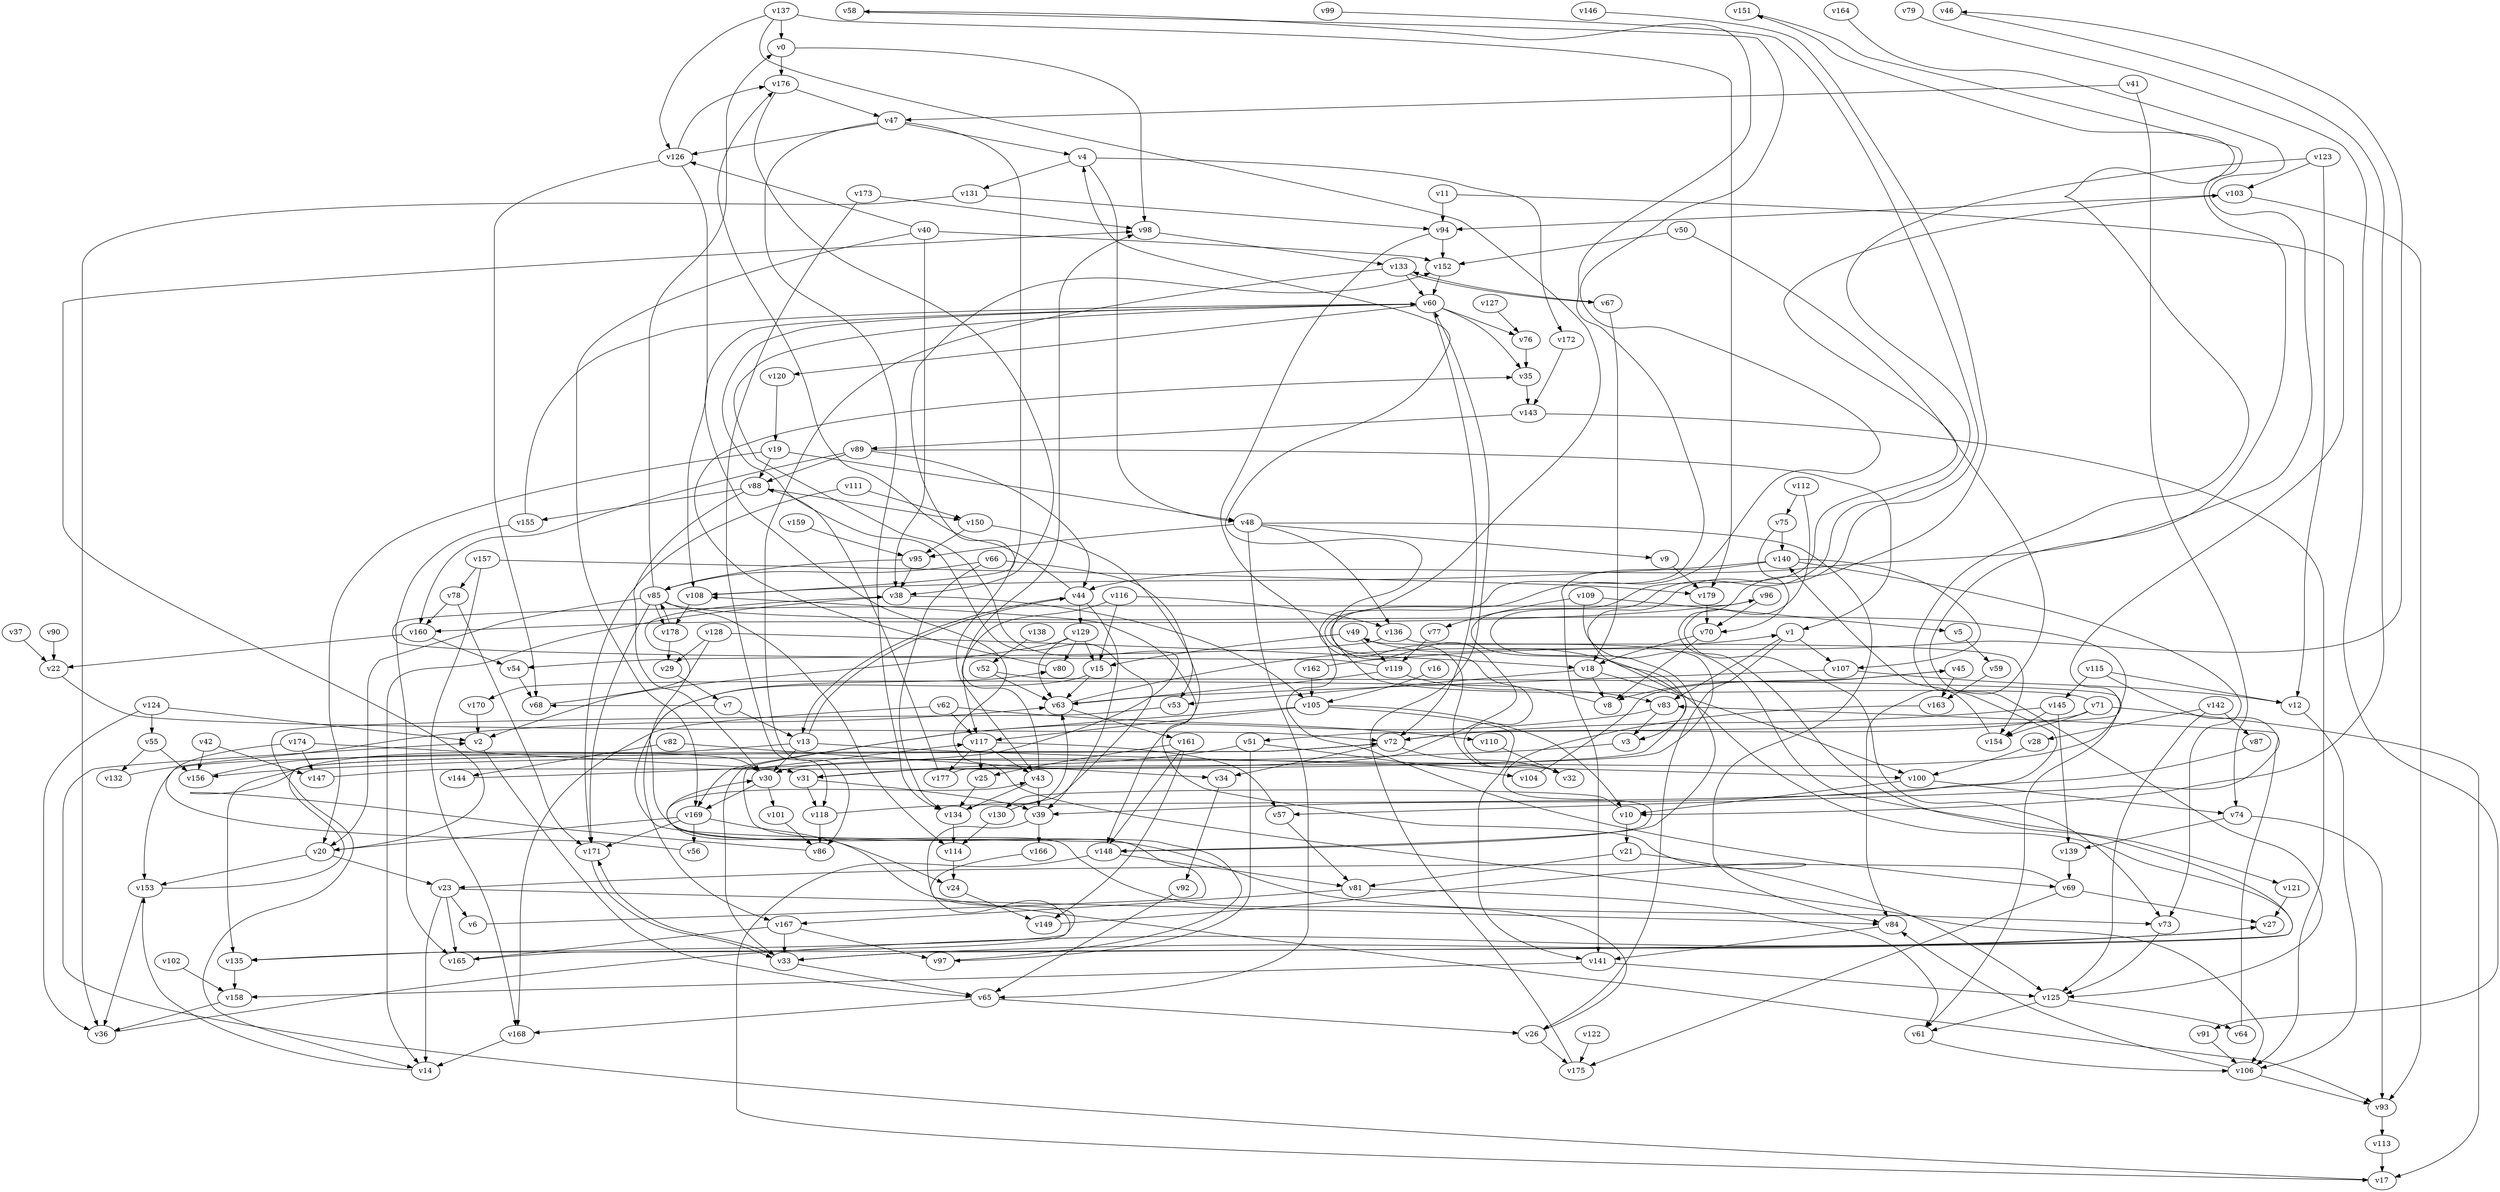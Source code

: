 // Benchmark game 263 - 180 vertices
// time_bound: 30
// targets: v113
digraph G {
    v0 [name="v0", player=1];
    v1 [name="v1", player=0];
    v2 [name="v2", player=1];
    v3 [name="v3", player=0];
    v4 [name="v4", player=1];
    v5 [name="v5", player=1];
    v6 [name="v6", player=1];
    v7 [name="v7", player=1];
    v8 [name="v8", player=1];
    v9 [name="v9", player=0];
    v10 [name="v10", player=0];
    v11 [name="v11", player=0];
    v12 [name="v12", player=0];
    v13 [name="v13", player=1];
    v14 [name="v14", player=0];
    v15 [name="v15", player=0];
    v16 [name="v16", player=0];
    v17 [name="v17", player=1];
    v18 [name="v18", player=1];
    v19 [name="v19", player=1];
    v20 [name="v20", player=1];
    v21 [name="v21", player=1];
    v22 [name="v22", player=0];
    v23 [name="v23", player=0];
    v24 [name="v24", player=1];
    v25 [name="v25", player=1];
    v26 [name="v26", player=1];
    v27 [name="v27", player=1];
    v28 [name="v28", player=0];
    v29 [name="v29", player=0];
    v30 [name="v30", player=1];
    v31 [name="v31", player=1];
    v32 [name="v32", player=0];
    v33 [name="v33", player=0];
    v34 [name="v34", player=1];
    v35 [name="v35", player=0];
    v36 [name="v36", player=1];
    v37 [name="v37", player=0];
    v38 [name="v38", player=0];
    v39 [name="v39", player=1];
    v40 [name="v40", player=0];
    v41 [name="v41", player=1];
    v42 [name="v42", player=0];
    v43 [name="v43", player=0];
    v44 [name="v44", player=1];
    v45 [name="v45", player=0];
    v46 [name="v46", player=0];
    v47 [name="v47", player=1];
    v48 [name="v48", player=0];
    v49 [name="v49", player=1];
    v50 [name="v50", player=1];
    v51 [name="v51", player=0];
    v52 [name="v52", player=0];
    v53 [name="v53", player=1];
    v54 [name="v54", player=0];
    v55 [name="v55", player=1];
    v56 [name="v56", player=1];
    v57 [name="v57", player=1];
    v58 [name="v58", player=1];
    v59 [name="v59", player=1];
    v60 [name="v60", player=0];
    v61 [name="v61", player=0];
    v62 [name="v62", player=1];
    v63 [name="v63", player=1];
    v64 [name="v64", player=1];
    v65 [name="v65", player=0];
    v66 [name="v66", player=1];
    v67 [name="v67", player=1];
    v68 [name="v68", player=0];
    v69 [name="v69", player=0];
    v70 [name="v70", player=0];
    v71 [name="v71", player=0];
    v72 [name="v72", player=0];
    v73 [name="v73", player=1];
    v74 [name="v74", player=0];
    v75 [name="v75", player=0];
    v76 [name="v76", player=1];
    v77 [name="v77", player=0];
    v78 [name="v78", player=1];
    v79 [name="v79", player=1];
    v80 [name="v80", player=0];
    v81 [name="v81", player=0];
    v82 [name="v82", player=1];
    v83 [name="v83", player=1];
    v84 [name="v84", player=1];
    v85 [name="v85", player=1];
    v86 [name="v86", player=1];
    v87 [name="v87", player=0];
    v88 [name="v88", player=1];
    v89 [name="v89", player=1];
    v90 [name="v90", player=0];
    v91 [name="v91", player=0];
    v92 [name="v92", player=0];
    v93 [name="v93", player=1];
    v94 [name="v94", player=0];
    v95 [name="v95", player=0];
    v96 [name="v96", player=0];
    v97 [name="v97", player=1];
    v98 [name="v98", player=1];
    v99 [name="v99", player=0];
    v100 [name="v100", player=1];
    v101 [name="v101", player=0];
    v102 [name="v102", player=0];
    v103 [name="v103", player=0];
    v104 [name="v104", player=0];
    v105 [name="v105", player=0];
    v106 [name="v106", player=1];
    v107 [name="v107", player=0];
    v108 [name="v108", player=0];
    v109 [name="v109", player=0];
    v110 [name="v110", player=0];
    v111 [name="v111", player=1];
    v112 [name="v112", player=0];
    v113 [name="v113", player=0, target=1];
    v114 [name="v114", player=0];
    v115 [name="v115", player=0];
    v116 [name="v116", player=1];
    v117 [name="v117", player=1];
    v118 [name="v118", player=1];
    v119 [name="v119", player=0];
    v120 [name="v120", player=0];
    v121 [name="v121", player=0];
    v122 [name="v122", player=1];
    v123 [name="v123", player=1];
    v124 [name="v124", player=1];
    v125 [name="v125", player=0];
    v126 [name="v126", player=0];
    v127 [name="v127", player=0];
    v128 [name="v128", player=1];
    v129 [name="v129", player=1];
    v130 [name="v130", player=0];
    v131 [name="v131", player=1];
    v132 [name="v132", player=0];
    v133 [name="v133", player=0];
    v134 [name="v134", player=1];
    v135 [name="v135", player=0];
    v136 [name="v136", player=1];
    v137 [name="v137", player=1];
    v138 [name="v138", player=0];
    v139 [name="v139", player=1];
    v140 [name="v140", player=0];
    v141 [name="v141", player=1];
    v142 [name="v142", player=1];
    v143 [name="v143", player=1];
    v144 [name="v144", player=1];
    v145 [name="v145", player=1];
    v146 [name="v146", player=0];
    v147 [name="v147", player=1];
    v148 [name="v148", player=1];
    v149 [name="v149", player=1];
    v150 [name="v150", player=1];
    v151 [name="v151", player=0];
    v152 [name="v152", player=1];
    v153 [name="v153", player=1];
    v154 [name="v154", player=1];
    v155 [name="v155", player=0];
    v156 [name="v156", player=1];
    v157 [name="v157", player=1];
    v158 [name="v158", player=0];
    v159 [name="v159", player=1];
    v160 [name="v160", player=1];
    v161 [name="v161", player=0];
    v162 [name="v162", player=1];
    v163 [name="v163", player=1];
    v164 [name="v164", player=0];
    v165 [name="v165", player=0];
    v166 [name="v166", player=1];
    v167 [name="v167", player=1];
    v168 [name="v168", player=1];
    v169 [name="v169", player=1];
    v170 [name="v170", player=1];
    v171 [name="v171", player=0];
    v172 [name="v172", player=1];
    v173 [name="v173", player=0];
    v174 [name="v174", player=0];
    v175 [name="v175", player=1];
    v176 [name="v176", player=1];
    v177 [name="v177", player=0];
    v178 [name="v178", player=1];
    v179 [name="v179", player=0];

    v0 -> v176;
    v1 -> v107;
    v2 -> v65;
    v3 -> v156 [constraint="t >= 4"];
    v4 -> v131;
    v5 -> v59;
    v6 -> v80 [constraint="t mod 4 == 0"];
    v7 -> v68 [constraint="t < 13"];
    v8 -> v170 [constraint="t >= 3"];
    v9 -> v179;
    v10 -> v130 [constraint="t >= 1"];
    v11 -> v30 [constraint="t >= 4"];
    v12 -> v106;
    v13 -> v30;
    v14 -> v153 [constraint="t < 5"];
    v15 -> v73 [constraint="t < 6"];
    v16 -> v105;
    v17 -> v2 [constraint="t mod 5 == 3"];
    v18 -> v100;
    v19 -> v20;
    v20 -> v98 [constraint="t mod 5 == 2"];
    v21 -> v81;
    v22 -> v72 [constraint="t mod 3 == 0"];
    v23 -> v165;
    v24 -> v149;
    v25 -> v134;
    v26 -> v30 [constraint="t < 9"];
    v27 -> v33 [constraint="t < 15"];
    v28 -> v100;
    v29 -> v7;
    v30 -> v169;
    v31 -> v39 [constraint="t mod 4 == 2"];
    v32 -> v58 [constraint="t mod 4 == 2"];
    v33 -> v49 [constraint="t mod 2 == 1"];
    v34 -> v92;
    v35 -> v143;
    v36 -> v27 [constraint="t < 7"];
    v37 -> v22;
    v38 -> v14;
    v39 -> v93 [constraint="t >= 1"];
    v40 -> v126 [constraint="t >= 1"];
    v41 -> v47;
    v42 -> v147;
    v43 -> v39;
    v44 -> v176 [constraint="t mod 3 == 2"];
    v45 -> v8;
    v46 -> v10 [constraint="t mod 5 == 2"];
    v47 -> v134;
    v48 -> v84;
    v49 -> v15 [constraint="t >= 2"];
    v50 -> v152;
    v51 -> v104;
    v52 -> v51 [constraint="t mod 3 == 0"];
    v53 -> v14 [constraint="t < 15"];
    v54 -> v68;
    v55 -> v132;
    v56 -> v72 [constraint="t < 5"];
    v57 -> v81;
    v58 -> v31 [constraint="t mod 5 == 1"];
    v59 -> v163;
    v60 -> v106 [constraint="t >= 5"];
    v61 -> v106;
    v62 -> v110;
    v63 -> v1;
    v64 -> v83;
    v65 -> v26;
    v66 -> v148;
    v67 -> v18;
    v68 -> v38 [constraint="t >= 2"];
    v69 -> v23 [constraint="t < 10"];
    v70 -> v18;
    v71 -> v4 [constraint="t >= 4"];
    v72 -> v34;
    v73 -> v125;
    v74 -> v93;
    v75 -> v140;
    v76 -> v35;
    v77 -> v119;
    v78 -> v160;
    v79 -> v91 [constraint="t >= 5"];
    v80 -> v35 [constraint="t >= 1"];
    v81 -> v61;
    v82 -> v34;
    v83 -> v169;
    v84 -> v141;
    v85 -> v0;
    v86 -> v72 [constraint="t < 11"];
    v87 -> v39 [constraint="t mod 2 == 0"];
    v88 -> v150;
    v89 -> v160;
    v90 -> v22;
    v91 -> v106;
    v92 -> v65;
    v93 -> v113;
    v94 -> v69 [constraint="t < 10"];
    v95 -> v38;
    v96 -> v160 [constraint="t >= 3"];
    v97 -> v117 [constraint="t >= 3"];
    v98 -> v133;
    v99 -> v3 [constraint="t >= 5"];
    v100 -> v74;
    v101 -> v86;
    v102 -> v158;
    v103 -> v93;
    v104 -> v45 [constraint="t < 10"];
    v105 -> v33;
    v106 -> v84;
    v107 -> v12;
    v108 -> v152 [constraint="t >= 3"];
    v109 -> v121 [constraint="t >= 1"];
    v110 -> v32;
    v111 -> v150;
    v112 -> v73 [constraint="t < 7"];
    v113 -> v17;
    v114 -> v24;
    v115 -> v57 [constraint="t < 9"];
    v116 -> v15;
    v117 -> v177;
    v118 -> v151 [constraint="t mod 2 == 1"];
    v119 -> v96 [constraint="t >= 4"];
    v120 -> v19;
    v121 -> v27;
    v122 -> v175;
    v123 -> v148 [constraint="t >= 2"];
    v124 -> v36;
    v125 -> v64;
    v126 -> v108;
    v127 -> v76;
    v128 -> v167;
    v129 -> v80;
    v130 -> v60 [constraint="t >= 3"];
    v131 -> v94;
    v132 -> v63 [constraint="t >= 2"];
    v133 -> v86;
    v134 -> v114;
    v135 -> v158;
    v136 -> v154;
    v137 -> v32 [constraint="t < 7"];
    v138 -> v52;
    v139 -> v69;
    v140 -> v141;
    v141 -> v125;
    v142 -> v87;
    v143 -> v106;
    v144 -> v60 [constraint="t >= 5"];
    v145 -> v72;
    v146 -> v135 [constraint="t >= 1"];
    v147 -> v103 [constraint="t mod 5 == 0"];
    v148 -> v81;
    v149 -> v108 [constraint="t >= 5"];
    v150 -> v95;
    v151 -> v125 [constraint="t < 6"];
    v152 -> v60;
    v153 -> v72 [constraint="t mod 4 == 0"];
    v154 -> v140 [constraint="t mod 5 == 0"];
    v155 -> v165;
    v156 -> v30 [constraint="t mod 5 == 3"];
    v157 -> v179;
    v158 -> v36;
    v159 -> v95;
    v160 -> v54;
    v161 -> v148;
    v162 -> v46 [constraint="t mod 2 == 0"];
    v163 -> v148 [constraint="t mod 4 == 0"];
    v164 -> v44 [constraint="t < 7"];
    v165 -> v43 [constraint="t < 10"];
    v166 -> v135 [constraint="t < 15"];
    v167 -> v97;
    v168 -> v14;
    v169 -> v171;
    v170 -> v2;
    v171 -> v33;
    v172 -> v143;
    v173 -> v98;
    v174 -> v31;
    v175 -> v60;
    v176 -> v38 [constraint="t mod 4 == 3"];
    v177 -> v49 [constraint="t mod 2 == 0"];
    v178 -> v85;
    v179 -> v70;
    v119 -> v63;
    v109 -> v77;
    v75 -> v70;
    v115 -> v145;
    v48 -> v65;
    v162 -> v105;
    v26 -> v175;
    v47 -> v4;
    v51 -> v97;
    v83 -> v3;
    v125 -> v61;
    v143 -> v89;
    v112 -> v75;
    v66 -> v134;
    v47 -> v43;
    v161 -> v149;
    v70 -> v8;
    v49 -> v119;
    v142 -> v28;
    v136 -> v54;
    v117 -> v57;
    v178 -> v29;
    v40 -> v169;
    v169 -> v20;
    v65 -> v168;
    v169 -> v56;
    v103 -> v94;
    v69 -> v175;
    v60 -> v35;
    v161 -> v25;
    v43 -> v134;
    v167 -> v33;
    v118 -> v86;
    v174 -> v153;
    v94 -> v152;
    v33 -> v65;
    v43 -> v98;
    v89 -> v1;
    v141 -> v158;
    v176 -> v47;
    v106 -> v93;
    v13 -> v100;
    v40 -> v38;
    v45 -> v163;
    v48 -> v95;
    v23 -> v6;
    v177 -> v88;
    v60 -> v76;
    v30 -> v101;
    v140 -> v73;
    v116 -> v117;
    v62 -> v117;
    v85 -> v114;
    v109 -> v5;
    v23 -> v14;
    v105 -> v117;
    v89 -> v88;
    v157 -> v78;
    v111 -> v171;
    v72 -> v32;
    v128 -> v18;
    v1 -> v26;
    v48 -> v9;
    v50 -> v84;
    v130 -> v114;
    v85 -> v171;
    v44 -> v39;
    v62 -> v168;
    v42 -> v156;
    v167 -> v165;
    v105 -> v141;
    v19 -> v88;
    v44 -> v13;
    v71 -> v72;
    v128 -> v29;
    v137 -> v126;
    v1 -> v83;
    v150 -> v53;
    v38 -> v105;
    v116 -> v136;
    v67 -> v133;
    v21 -> v125;
    v173 -> v118;
    v23 -> v84;
    v95 -> v85;
    v39 -> v166;
    v174 -> v147;
    v129 -> v2;
    v117 -> v25;
    v19 -> v48;
    v129 -> v63;
    v74 -> v139;
    v0 -> v98;
    v123 -> v103;
    v89 -> v44;
    v11 -> v94;
    v60 -> v72;
    v63 -> v161;
    v40 -> v152;
    v7 -> v13;
    v15 -> v63;
    v13 -> v44;
    v142 -> v125;
    v140 -> v108;
    v48 -> v136;
    v88 -> v30;
    v78 -> v171;
    v81 -> v167;
    v129 -> v15;
    v169 -> v24;
    v117 -> v43;
    v18 -> v53;
    v126 -> v176;
    v55 -> v156;
    v145 -> v154;
    v115 -> v12;
    v85 -> v178;
    v85 -> v61;
    v4 -> v172;
    v31 -> v118;
    v123 -> v12;
    v10 -> v21;
    v85 -> v20;
    v13 -> v135;
    v126 -> v68;
    v88 -> v155;
    v71 -> v154;
    v157 -> v168;
    v160 -> v22;
    v145 -> v139;
    v148 -> v17;
    v51 -> v31;
    v119 -> v83;
    v134 -> v63;
    v82 -> v144;
    v153 -> v36;
    v133 -> v60;
    v137 -> v0;
    v60 -> v120;
    v69 -> v27;
    v131 -> v36;
    v71 -> v17;
    v124 -> v2;
    v33 -> v171;
    v108 -> v178;
    v124 -> v55;
    v66 -> v85;
    v20 -> v153;
    v44 -> v129;
    v18 -> v8;
    v47 -> v126;
    v100 -> v10;
    v133 -> v67;
    v107 -> v63;
    v41 -> v74;
    v4 -> v48;
    v96 -> v70;
    v105 -> v10;
    v20 -> v23;
    v137 -> v179;
    v140 -> v107;
    v155 -> v60;
    v52 -> v63;
}
